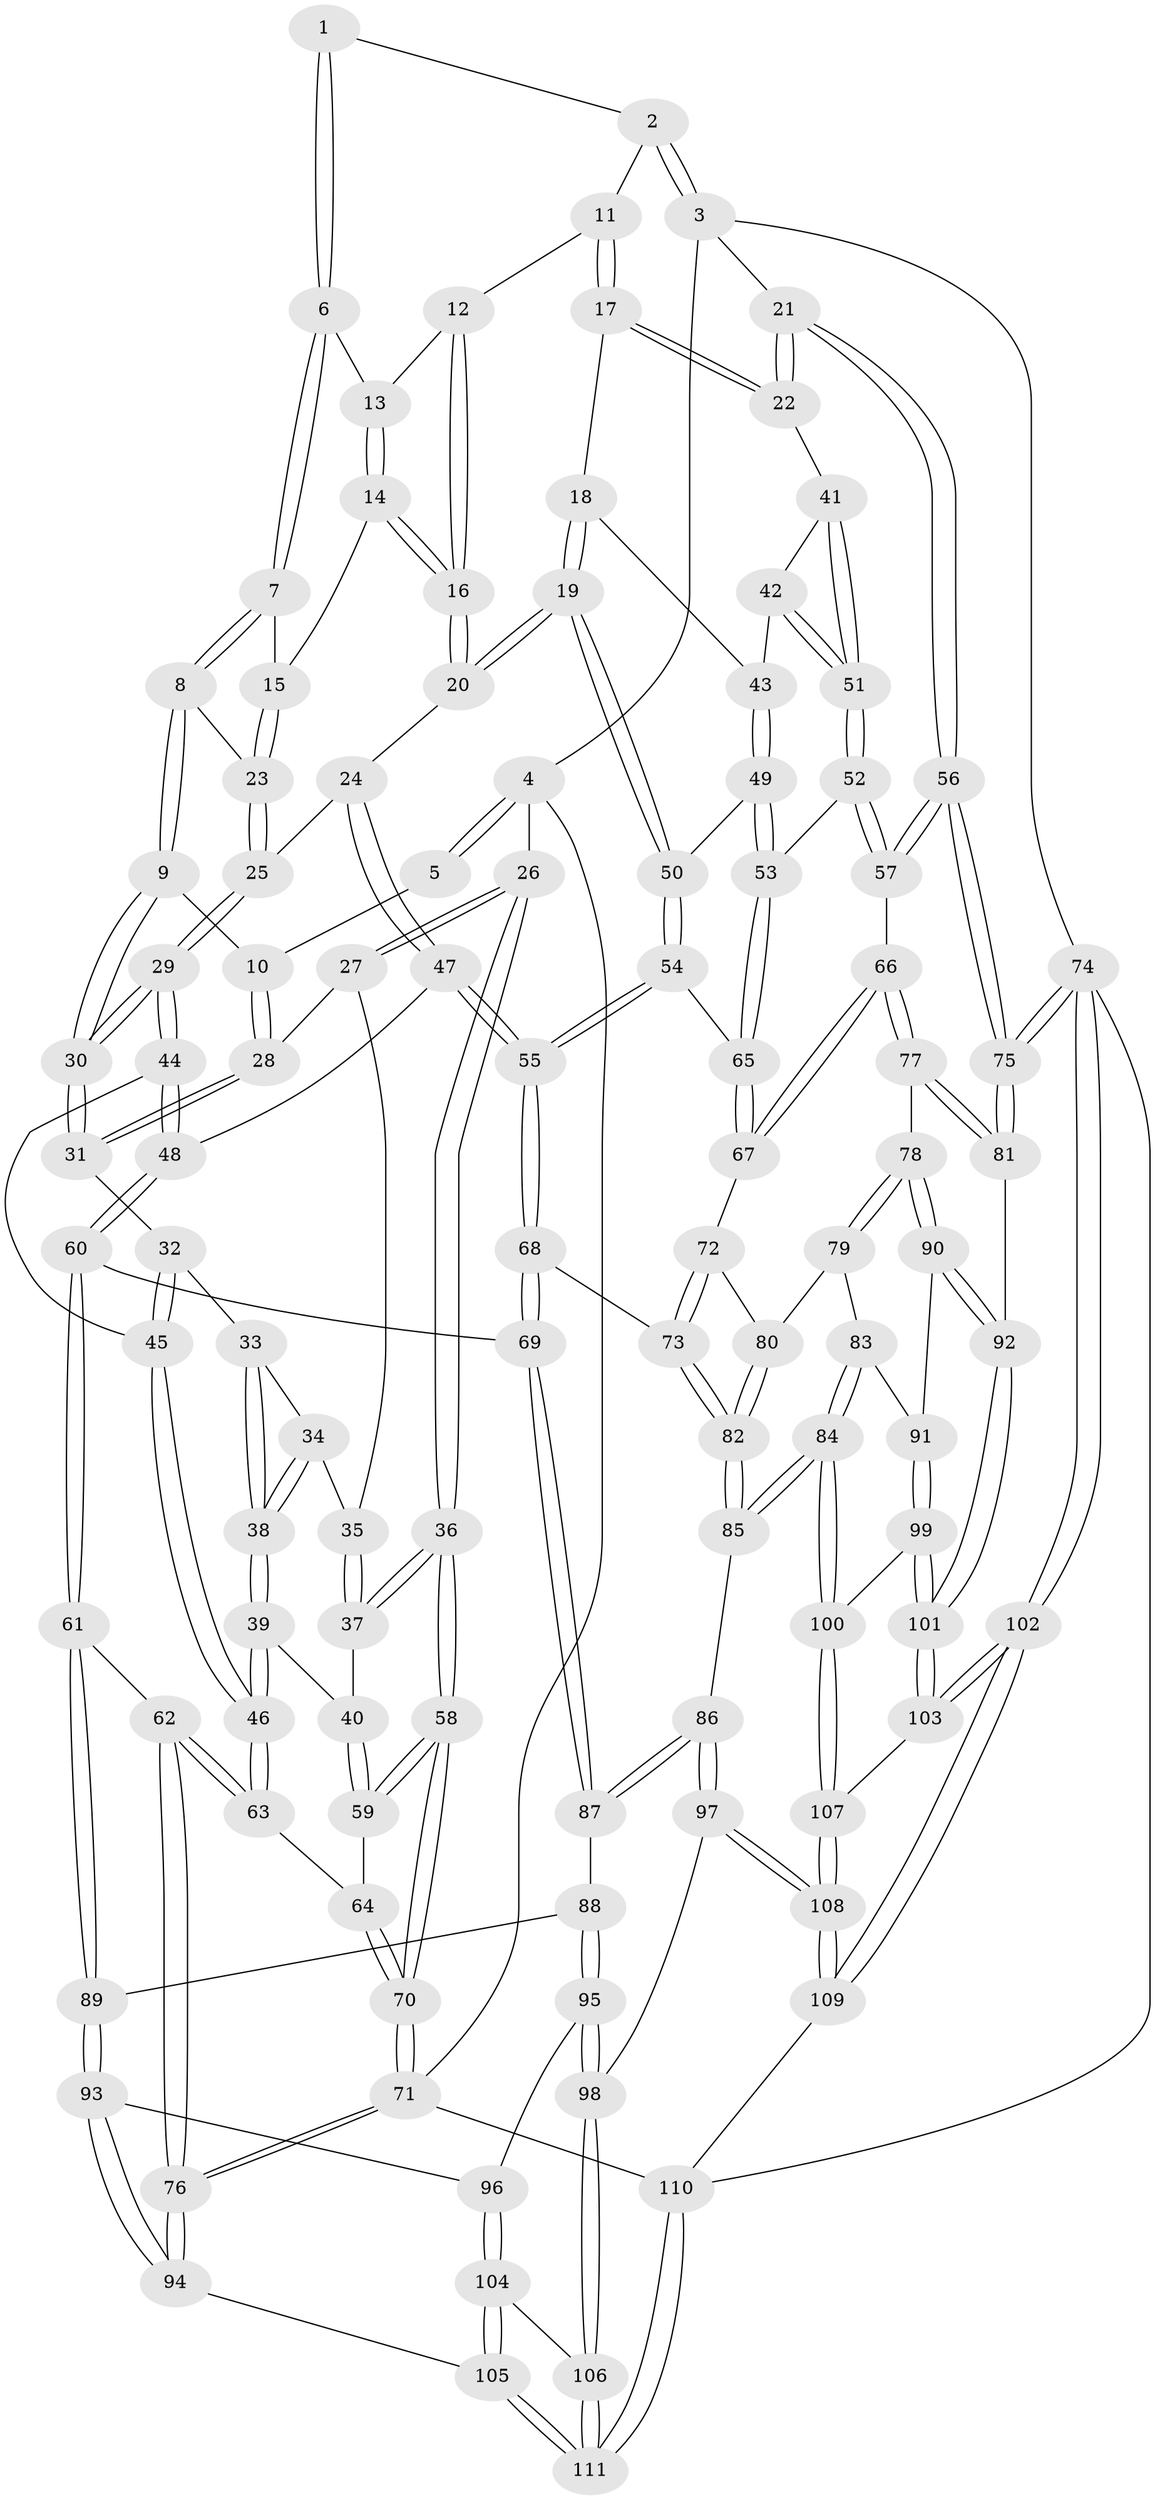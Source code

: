 // Generated by graph-tools (version 1.1) at 2025/51/03/09/25 03:51:10]
// undirected, 111 vertices, 274 edges
graph export_dot {
graph [start="1"]
  node [color=gray90,style=filled];
  1 [pos="+0.4483346752303046+0"];
  2 [pos="+0.840658379203244+0"];
  3 [pos="+1+0"];
  4 [pos="+0+0"];
  5 [pos="+0.32257599995588687+0"];
  6 [pos="+0.4573895798301195+0"];
  7 [pos="+0.4364750929777406+0"];
  8 [pos="+0.4143025983354237+0.06568721276285916"];
  9 [pos="+0.28136874056186273+0.12279175051138054"];
  10 [pos="+0.2374151042311381+0.10288110958580614"];
  11 [pos="+0.7877981644764388+0"];
  12 [pos="+0.6754924988595512+0.014693738481005357"];
  13 [pos="+0.5547453239668984+0.047464888993926264"];
  14 [pos="+0.5782423620135668+0.10292771447272467"];
  15 [pos="+0.5211708898082361+0.10609154369841618"];
  16 [pos="+0.6102166285386119+0.1397087280782141"];
  17 [pos="+0.7736849690499658+0.17029635444160346"];
  18 [pos="+0.7625020721866921+0.17892552678770962"];
  19 [pos="+0.6298298010340547+0.1992393136147693"];
  20 [pos="+0.623283544739771+0.194470999195796"];
  21 [pos="+1+0.1742681713248213"];
  22 [pos="+0.9278021456741028+0.19954628981672692"];
  23 [pos="+0.44537489878762154+0.13938268087409386"];
  24 [pos="+0.4809885594465454+0.21423885405162243"];
  25 [pos="+0.4544037917911775+0.19498258260502757"];
  26 [pos="+0+0"];
  27 [pos="+0.10251709796331687+0.10486448243466821"];
  28 [pos="+0.18923407551473426+0.11672944450570696"];
  29 [pos="+0.333627104865078+0.22933165391556087"];
  30 [pos="+0.3314466098106074+0.22602762724522124"];
  31 [pos="+0.20207527396500313+0.22169259313216455"];
  32 [pos="+0.19757944236781838+0.25489441238520416"];
  33 [pos="+0.17970413622749723+0.2623114117073783"];
  34 [pos="+0.11546890740762338+0.223848922180618"];
  35 [pos="+0.09105533433047588+0.19843085172962008"];
  36 [pos="+0+0.17373959575391332"];
  37 [pos="+0.07577752346129081+0.221920847891235"];
  38 [pos="+0.134602999582599+0.3200920933508902"];
  39 [pos="+0.12672398029388768+0.33539175188406095"];
  40 [pos="+0.05116007529061218+0.2773283631193747"];
  41 [pos="+0.8575630079515686+0.29735026135545967"];
  42 [pos="+0.8192593937623471+0.27750838923064003"];
  43 [pos="+0.7702110421156406+0.23851790846145218"];
  44 [pos="+0.31634879521917914+0.29769318697414143"];
  45 [pos="+0.26103986347734326+0.30197289610981737"];
  46 [pos="+0.14624817682629948+0.41508901085308214"];
  47 [pos="+0.4661421160941928+0.366881994009189"];
  48 [pos="+0.35501696098667823+0.3600390681418733"];
  49 [pos="+0.7689858231431984+0.3147936330508096"];
  50 [pos="+0.6288546887710807+0.32428722321585596"];
  51 [pos="+0.8381518395794291+0.34869250013252"];
  52 [pos="+0.830911669151979+0.3708625794593146"];
  53 [pos="+0.792486363892425+0.35705839517086074"];
  54 [pos="+0.6136410143803007+0.3726648534133408"];
  55 [pos="+0.516677341123251+0.41114392701899205"];
  56 [pos="+1+0.3561156194251499"];
  57 [pos="+0.9198468825553705+0.4615430803495884"];
  58 [pos="+0+0.2892950434710142"];
  59 [pos="+0+0.30734323117254925"];
  60 [pos="+0.2804603247413574+0.4945393738760152"];
  61 [pos="+0.20877147545105193+0.5247805191319843"];
  62 [pos="+0.18902345628157638+0.5140715703531994"];
  63 [pos="+0.14320609634353407+0.43451884424680753"];
  64 [pos="+0.09782248199498587+0.42782609410195704"];
  65 [pos="+0.6837120933658948+0.42578608556027114"];
  66 [pos="+0.9099181546296631+0.4748518179311013"];
  67 [pos="+0.7082518120089534+0.48976514690535244"];
  68 [pos="+0.49754022934086295+0.5330800303025217"];
  69 [pos="+0.469334487813195+0.5539860568364064"];
  70 [pos="+0+0.5228893360833436"];
  71 [pos="+0+0.7407964650373313"];
  72 [pos="+0.7017131673552955+0.5076600007441163"];
  73 [pos="+0.6065147621145649+0.578165482140724"];
  74 [pos="+1+1"];
  75 [pos="+1+0.7582273200101156"];
  76 [pos="+0+0.7407588154487907"];
  77 [pos="+0.8960620092008608+0.5367010853720268"];
  78 [pos="+0.8538464290448489+0.5956602817937905"];
  79 [pos="+0.7972442426986283+0.603848858583274"];
  80 [pos="+0.7562809406326548+0.5956178027220669"];
  81 [pos="+1+0.6876148127087477"];
  82 [pos="+0.6536053848652276+0.7028498121299783"];
  83 [pos="+0.778540355007449+0.6603435427584056"];
  84 [pos="+0.6689850263316588+0.7327674212424672"];
  85 [pos="+0.6535836038702767+0.7151725660228206"];
  86 [pos="+0.5276662322413418+0.7384057130004626"];
  87 [pos="+0.4487930659144757+0.6291227165972607"];
  88 [pos="+0.42630165272431136+0.6440621137846054"];
  89 [pos="+0.21862178831989063+0.5737402498292332"];
  90 [pos="+0.8699841912707391+0.7128132053409001"];
  91 [pos="+0.8244165459599178+0.72060594818558"];
  92 [pos="+0.8817521013773123+0.7223191073548129"];
  93 [pos="+0.22439493527743473+0.6771512690047649"];
  94 [pos="+0+0.7854991079087927"];
  95 [pos="+0.41781229745682213+0.6529452535930796"];
  96 [pos="+0.23785901044057167+0.694253145033583"];
  97 [pos="+0.4923782456255176+0.7984952357888959"];
  98 [pos="+0.371361406599146+0.7972493619715122"];
  99 [pos="+0.7738916176817543+0.7408991568133239"];
  100 [pos="+0.6887358808322892+0.7631163253387607"];
  101 [pos="+0.9007145658143532+0.8887237725459248"];
  102 [pos="+1+1"];
  103 [pos="+0.910568965533704+0.9463265070103776"];
  104 [pos="+0.28627287678321006+0.8216573062270901"];
  105 [pos="+0+0.7861068140416191"];
  106 [pos="+0.29565285561424237+0.8360709939908845"];
  107 [pos="+0.693182881084981+0.8123741315632514"];
  108 [pos="+0.5635057597043732+0.9836200259067086"];
  109 [pos="+0.5341335824947879+1"];
  110 [pos="+0.30016545641941295+1"];
  111 [pos="+0.27390466255846485+1"];
  1 -- 2;
  1 -- 6;
  1 -- 6;
  2 -- 3;
  2 -- 3;
  2 -- 11;
  3 -- 4;
  3 -- 21;
  3 -- 74;
  4 -- 5;
  4 -- 5;
  4 -- 26;
  4 -- 71;
  5 -- 10;
  6 -- 7;
  6 -- 7;
  6 -- 13;
  7 -- 8;
  7 -- 8;
  7 -- 15;
  8 -- 9;
  8 -- 9;
  8 -- 23;
  9 -- 10;
  9 -- 30;
  9 -- 30;
  10 -- 28;
  10 -- 28;
  11 -- 12;
  11 -- 17;
  11 -- 17;
  12 -- 13;
  12 -- 16;
  12 -- 16;
  13 -- 14;
  13 -- 14;
  14 -- 15;
  14 -- 16;
  14 -- 16;
  15 -- 23;
  15 -- 23;
  16 -- 20;
  16 -- 20;
  17 -- 18;
  17 -- 22;
  17 -- 22;
  18 -- 19;
  18 -- 19;
  18 -- 43;
  19 -- 20;
  19 -- 20;
  19 -- 50;
  19 -- 50;
  20 -- 24;
  21 -- 22;
  21 -- 22;
  21 -- 56;
  21 -- 56;
  22 -- 41;
  23 -- 25;
  23 -- 25;
  24 -- 25;
  24 -- 47;
  24 -- 47;
  25 -- 29;
  25 -- 29;
  26 -- 27;
  26 -- 27;
  26 -- 36;
  26 -- 36;
  27 -- 28;
  27 -- 35;
  28 -- 31;
  28 -- 31;
  29 -- 30;
  29 -- 30;
  29 -- 44;
  29 -- 44;
  30 -- 31;
  30 -- 31;
  31 -- 32;
  32 -- 33;
  32 -- 45;
  32 -- 45;
  33 -- 34;
  33 -- 38;
  33 -- 38;
  34 -- 35;
  34 -- 38;
  34 -- 38;
  35 -- 37;
  35 -- 37;
  36 -- 37;
  36 -- 37;
  36 -- 58;
  36 -- 58;
  37 -- 40;
  38 -- 39;
  38 -- 39;
  39 -- 40;
  39 -- 46;
  39 -- 46;
  40 -- 59;
  40 -- 59;
  41 -- 42;
  41 -- 51;
  41 -- 51;
  42 -- 43;
  42 -- 51;
  42 -- 51;
  43 -- 49;
  43 -- 49;
  44 -- 45;
  44 -- 48;
  44 -- 48;
  45 -- 46;
  45 -- 46;
  46 -- 63;
  46 -- 63;
  47 -- 48;
  47 -- 55;
  47 -- 55;
  48 -- 60;
  48 -- 60;
  49 -- 50;
  49 -- 53;
  49 -- 53;
  50 -- 54;
  50 -- 54;
  51 -- 52;
  51 -- 52;
  52 -- 53;
  52 -- 57;
  52 -- 57;
  53 -- 65;
  53 -- 65;
  54 -- 55;
  54 -- 55;
  54 -- 65;
  55 -- 68;
  55 -- 68;
  56 -- 57;
  56 -- 57;
  56 -- 75;
  56 -- 75;
  57 -- 66;
  58 -- 59;
  58 -- 59;
  58 -- 70;
  58 -- 70;
  59 -- 64;
  60 -- 61;
  60 -- 61;
  60 -- 69;
  61 -- 62;
  61 -- 89;
  61 -- 89;
  62 -- 63;
  62 -- 63;
  62 -- 76;
  62 -- 76;
  63 -- 64;
  64 -- 70;
  64 -- 70;
  65 -- 67;
  65 -- 67;
  66 -- 67;
  66 -- 67;
  66 -- 77;
  66 -- 77;
  67 -- 72;
  68 -- 69;
  68 -- 69;
  68 -- 73;
  69 -- 87;
  69 -- 87;
  70 -- 71;
  70 -- 71;
  71 -- 76;
  71 -- 76;
  71 -- 110;
  72 -- 73;
  72 -- 73;
  72 -- 80;
  73 -- 82;
  73 -- 82;
  74 -- 75;
  74 -- 75;
  74 -- 102;
  74 -- 102;
  74 -- 110;
  75 -- 81;
  75 -- 81;
  76 -- 94;
  76 -- 94;
  77 -- 78;
  77 -- 81;
  77 -- 81;
  78 -- 79;
  78 -- 79;
  78 -- 90;
  78 -- 90;
  79 -- 80;
  79 -- 83;
  80 -- 82;
  80 -- 82;
  81 -- 92;
  82 -- 85;
  82 -- 85;
  83 -- 84;
  83 -- 84;
  83 -- 91;
  84 -- 85;
  84 -- 85;
  84 -- 100;
  84 -- 100;
  85 -- 86;
  86 -- 87;
  86 -- 87;
  86 -- 97;
  86 -- 97;
  87 -- 88;
  88 -- 89;
  88 -- 95;
  88 -- 95;
  89 -- 93;
  89 -- 93;
  90 -- 91;
  90 -- 92;
  90 -- 92;
  91 -- 99;
  91 -- 99;
  92 -- 101;
  92 -- 101;
  93 -- 94;
  93 -- 94;
  93 -- 96;
  94 -- 105;
  95 -- 96;
  95 -- 98;
  95 -- 98;
  96 -- 104;
  96 -- 104;
  97 -- 98;
  97 -- 108;
  97 -- 108;
  98 -- 106;
  98 -- 106;
  99 -- 100;
  99 -- 101;
  99 -- 101;
  100 -- 107;
  100 -- 107;
  101 -- 103;
  101 -- 103;
  102 -- 103;
  102 -- 103;
  102 -- 109;
  102 -- 109;
  103 -- 107;
  104 -- 105;
  104 -- 105;
  104 -- 106;
  105 -- 111;
  105 -- 111;
  106 -- 111;
  106 -- 111;
  107 -- 108;
  107 -- 108;
  108 -- 109;
  108 -- 109;
  109 -- 110;
  110 -- 111;
  110 -- 111;
}
